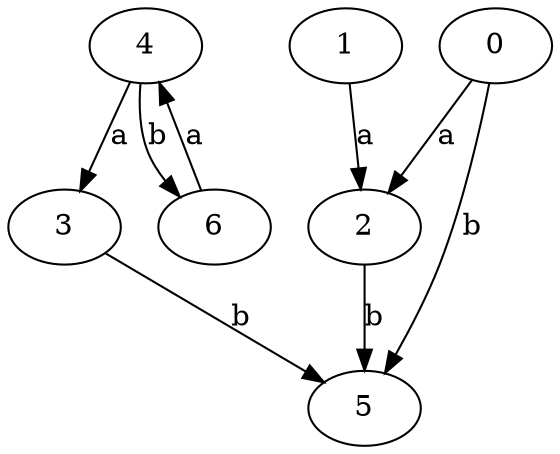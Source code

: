 strict digraph  {
2;
3;
4;
5;
0;
1;
6;
2 -> 5  [label=b];
3 -> 5  [label=b];
4 -> 3  [label=a];
4 -> 6  [label=b];
0 -> 2  [label=a];
0 -> 5  [label=b];
1 -> 2  [label=a];
6 -> 4  [label=a];
}
